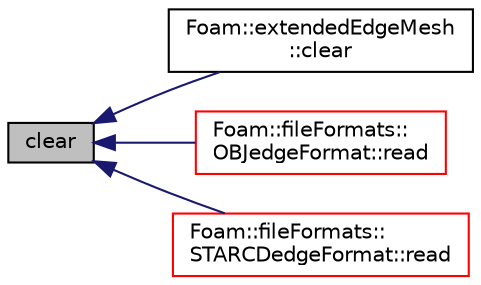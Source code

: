 digraph "clear"
{
  bgcolor="transparent";
  edge [fontname="Helvetica",fontsize="10",labelfontname="Helvetica",labelfontsize="10"];
  node [fontname="Helvetica",fontsize="10",shape=record];
  rankdir="LR";
  Node1 [label="clear",height=0.2,width=0.4,color="black", fillcolor="grey75", style="filled", fontcolor="black"];
  Node1 -> Node2 [dir="back",color="midnightblue",fontsize="10",style="solid",fontname="Helvetica"];
  Node2 [label="Foam::extendedEdgeMesh\l::clear",height=0.2,width=0.4,color="black",URL="$a00709.html#ac8bb3912a3ce86b15842e79d0b421204",tooltip="Clear all storage. "];
  Node1 -> Node3 [dir="back",color="midnightblue",fontsize="10",style="solid",fontname="Helvetica"];
  Node3 [label="Foam::fileFormats::\lOBJedgeFormat::read",height=0.2,width=0.4,color="red",URL="$a01728.html#a464ebd67acbdff0014d4dae69e3ec4be",tooltip="Read from file. "];
  Node1 -> Node4 [dir="back",color="midnightblue",fontsize="10",style="solid",fontname="Helvetica"];
  Node4 [label="Foam::fileFormats::\lSTARCDedgeFormat::read",height=0.2,width=0.4,color="red",URL="$a02506.html#a464ebd67acbdff0014d4dae69e3ec4be",tooltip="Read from file. "];
}
